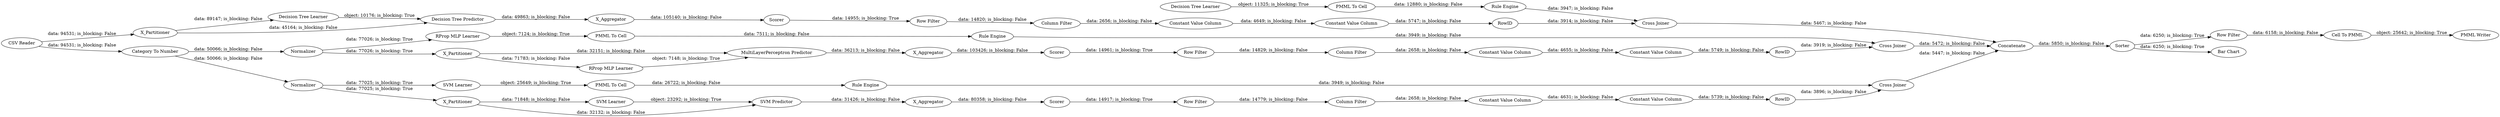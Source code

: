 digraph {
	"2882948070215013864_2" [label=X_Partitioner]
	"-4148344001306259775_34" [label="Rule Engine"]
	"-8674865347131554461_35" [label="RProp MLP Learner"]
	"-5823742671364418788_40" [label=Normalizer]
	"-980864225901550243_292" [label="Constant Value Column"]
	"-8674865347131554461_22" [label="PMML To Cell"]
	"-5823742671364418788_31" [label="SVM Learner"]
	"4446834097987493345_290" [label="Constant Value Column"]
	"3250367146856951029_33" [label="SVM Learner"]
	"-6355219185617275516_7" [label=X_Aggregator]
	"-2952215371546207587_294" [label="Column Filter"]
	"3250367146856951029_35" [label="Rule Engine"]
	"-980864225901550243_293" [label=RowID]
	"4446834097987493345_9" [label="Row Filter"]
	"-980864225901550243_9" [label="Row Filter"]
	"-5823742671364418788_2" [label=X_Partitioner]
	"-5823742671364418788_41" [label=Scorer]
	"-5823742671364418788_32" [label="SVM Predictor"]
	"2882948070215013864_39" [label=Normalizer]
	"2882948070215013864_32" [label="MultiLayerPerceptron Predictor"]
	"2882948070215013864_7" [label=X_Aggregator]
	"-6355219185617275516_31" [label="Decision Tree Learner"]
	"-4148344001306259775_33" [label="Decision Tree Learner"]
	"-6055844884743710776_60" [label=Concatenate]
	"-6055844884743710776_53" [label="Row Filter"]
	"-6355219185617275516_32" [label="Decision Tree Predictor"]
	"2882948070215013864_40" [label=Scorer]
	"-8674865347131554461_34" [label="Rule Engine"]
	"4446834097987493345_294" [label="Column Filter"]
	"-2952215371546207587_9" [label="Row Filter"]
	"4446834097987493345_293" [label=RowID]
	"-2952215371546207587_290" [label="Constant Value Column"]
	"-6355219185617275516_38" [label="Cross Joiner"]
	"-5823742671364418788_7" [label=X_Aggregator]
	"-6055844884743710776_58" [label="Category To Number"]
	"-4148344001306259775_28" [label="PMML To Cell"]
	"-6055844884743710776_54" [label="Cell To PMML"]
	"-6055844884743710776_61" [label="PMML Writer"]
	"4446834097987493345_292" [label="Constant Value Column"]
	"-6055844884743710776_52" [label=Sorter]
	"-6055844884743710776_62" [label="CSV Reader"]
	"-980864225901550243_290" [label="Constant Value Column"]
	"2882948070215013864_38" [label="Cross Joiner"]
	"-6355219185617275516_2" [label=X_Partitioner]
	"-980864225901550243_294" [label="Column Filter"]
	"-6355219185617275516_39" [label=Scorer]
	"-2952215371546207587_292" [label="Constant Value Column"]
	"-5823742671364418788_39" [label="Cross Joiner"]
	"3250367146856951029_34" [label="PMML To Cell"]
	"2882948070215013864_31" [label="RProp MLP Learner"]
	"-2952215371546207587_293" [label=RowID]
	"-6055844884743710776_59" [label="Bar Chart"]
	"-6355219185617275516_39" -> "-980864225901550243_9" [label="data: 14955; is_blocking: True"]
	"-2952215371546207587_293" -> "-5823742671364418788_39" [label="data: 3896; is_blocking: False"]
	"-6355219185617275516_2" -> "-6355219185617275516_32" [label="data: 45164; is_blocking: False"]
	"-980864225901550243_9" -> "-980864225901550243_294" [label="data: 14820; is_blocking: False"]
	"2882948070215013864_38" -> "-6055844884743710776_60" [label="data: 5472; is_blocking: False"]
	"-8674865347131554461_22" -> "-8674865347131554461_34" [label="data: 7511; is_blocking: False"]
	"-980864225901550243_290" -> "-980864225901550243_292" [label="data: 4649; is_blocking: False"]
	"-6055844884743710776_54" -> "-6055844884743710776_61" [label="object: 25642; is_blocking: True"]
	"2882948070215013864_2" -> "2882948070215013864_32" [label="data: 32151; is_blocking: False"]
	"-6055844884743710776_52" -> "-6055844884743710776_53" [label="data: 6250; is_blocking: True"]
	"-4148344001306259775_33" -> "-4148344001306259775_28" [label="object: 11325; is_blocking: True"]
	"4446834097987493345_290" -> "4446834097987493345_292" [label="data: 4655; is_blocking: False"]
	"3250367146856951029_34" -> "3250367146856951029_35" [label="data: 26722; is_blocking: False"]
	"-6355219185617275516_7" -> "-6355219185617275516_39" [label="data: 105140; is_blocking: False"]
	"-2952215371546207587_294" -> "-2952215371546207587_290" [label="data: 2658; is_blocking: False"]
	"-5823742671364418788_40" -> "-5823742671364418788_2" [label="data: 77025; is_blocking: True"]
	"-5823742671364418788_2" -> "-5823742671364418788_32" [label="data: 32132; is_blocking: False"]
	"-5823742671364418788_31" -> "-5823742671364418788_32" [label="object: 23292; is_blocking: True"]
	"2882948070215013864_7" -> "2882948070215013864_40" [label="data: 103426; is_blocking: False"]
	"4446834097987493345_292" -> "4446834097987493345_293" [label="data: 5749; is_blocking: False"]
	"-6355219185617275516_32" -> "-6355219185617275516_7" [label="data: 49863; is_blocking: False"]
	"4446834097987493345_9" -> "4446834097987493345_294" [label="data: 14829; is_blocking: False"]
	"2882948070215013864_2" -> "2882948070215013864_31" [label="data: 71783; is_blocking: False"]
	"-980864225901550243_292" -> "-980864225901550243_293" [label="data: 5747; is_blocking: False"]
	"-6055844884743710776_60" -> "-6055844884743710776_52" [label="data: 5850; is_blocking: False"]
	"-8674865347131554461_35" -> "-8674865347131554461_22" [label="object: 7124; is_blocking: True"]
	"2882948070215013864_31" -> "2882948070215013864_32" [label="object: 7148; is_blocking: True"]
	"-5823742671364418788_41" -> "-2952215371546207587_9" [label="data: 14917; is_blocking: True"]
	"4446834097987493345_294" -> "4446834097987493345_290" [label="data: 2658; is_blocking: False"]
	"-2952215371546207587_9" -> "-2952215371546207587_294" [label="data: 14779; is_blocking: False"]
	"-980864225901550243_293" -> "-6355219185617275516_38" [label="data: 3914; is_blocking: False"]
	"-5823742671364418788_40" -> "3250367146856951029_33" [label="data: 77025; is_blocking: True"]
	"3250367146856951029_35" -> "-5823742671364418788_39" [label="data: 3949; is_blocking: False"]
	"3250367146856951029_33" -> "3250367146856951029_34" [label="object: 25649; is_blocking: True"]
	"-2952215371546207587_290" -> "-2952215371546207587_292" [label="data: 4631; is_blocking: False"]
	"-6055844884743710776_62" -> "-6055844884743710776_58" [label="data: 94531; is_blocking: False"]
	"-5823742671364418788_7" -> "-5823742671364418788_41" [label="data: 80358; is_blocking: False"]
	"-980864225901550243_294" -> "-980864225901550243_290" [label="data: 2656; is_blocking: False"]
	"-4148344001306259775_34" -> "-6355219185617275516_38" [label="data: 3947; is_blocking: False"]
	"-6355219185617275516_38" -> "-6055844884743710776_60" [label="data: 5467; is_blocking: False"]
	"-6055844884743710776_62" -> "-6355219185617275516_2" [label="data: 94531; is_blocking: False"]
	"-5823742671364418788_2" -> "-5823742671364418788_31" [label="data: 71848; is_blocking: False"]
	"-6355219185617275516_2" -> "-6355219185617275516_31" [label="data: 89147; is_blocking: False"]
	"2882948070215013864_39" -> "-8674865347131554461_35" [label="data: 77026; is_blocking: True"]
	"-6355219185617275516_31" -> "-6355219185617275516_32" [label="object: 10176; is_blocking: True"]
	"-6055844884743710776_58" -> "-5823742671364418788_40" [label="data: 50066; is_blocking: False"]
	"2882948070215013864_39" -> "2882948070215013864_2" [label="data: 77026; is_blocking: True"]
	"-4148344001306259775_28" -> "-4148344001306259775_34" [label="data: 12880; is_blocking: False"]
	"-5823742671364418788_32" -> "-5823742671364418788_7" [label="data: 31426; is_blocking: False"]
	"-6055844884743710776_53" -> "-6055844884743710776_54" [label="data: 6158; is_blocking: False"]
	"-6055844884743710776_52" -> "-6055844884743710776_59" [label="data: 6250; is_blocking: True"]
	"-8674865347131554461_34" -> "2882948070215013864_38" [label="data: 3949; is_blocking: False"]
	"2882948070215013864_40" -> "4446834097987493345_9" [label="data: 14961; is_blocking: True"]
	"2882948070215013864_32" -> "2882948070215013864_7" [label="data: 36213; is_blocking: False"]
	"-6055844884743710776_58" -> "2882948070215013864_39" [label="data: 50066; is_blocking: False"]
	"-5823742671364418788_39" -> "-6055844884743710776_60" [label="data: 5447; is_blocking: False"]
	"4446834097987493345_293" -> "2882948070215013864_38" [label="data: 3919; is_blocking: False"]
	"-2952215371546207587_292" -> "-2952215371546207587_293" [label="data: 5739; is_blocking: False"]
	rankdir=LR
}
